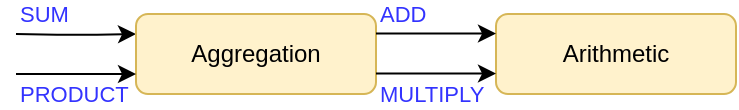 <mxfile version="13.1.1" type="device"><diagram id="xJSIGuNxlJO1YPHD9Vcm" name="Page-1"><mxGraphModel dx="569" dy="294" grid="1" gridSize="10" guides="1" tooltips="1" connect="1" arrows="1" fold="1" page="1" pageScale="1" pageWidth="1654" pageHeight="1169" math="0" shadow="0"><root><mxCell id="0"/><mxCell id="1" parent="0"/><mxCell id="zPIuAUTArbj21rFynpwa-110" value="SUM" style="edgeStyle=orthogonalEdgeStyle;rounded=1;orthogonalLoop=1;jettySize=auto;html=1;entryX=0;entryY=0.25;entryDx=0;entryDy=0;strokeColor=#000000;fontSize=11;fontColor=#3333FF;align=left;labelBackgroundColor=none;" parent="1" target="CUz4EFQkzz8mJNz02r49-1" edge="1"><mxGeometry x="-1" y="10" relative="1" as="geometry"><mxPoint x="100" y="170" as="sourcePoint"/><mxPoint as="offset"/><Array as="points"/></mxGeometry></mxCell><mxCell id="zPIuAUTArbj21rFynpwa-103" value="Arithmetic" style="rounded=1;whiteSpace=wrap;html=1;fillColor=#fff2cc;strokeColor=#d6b656;" parent="1" vertex="1"><mxGeometry x="340" y="160" width="120" height="40" as="geometry"/></mxCell><mxCell id="CUz4EFQkzz8mJNz02r49-1" value="&lt;div&gt;Aggregation&lt;br&gt;&lt;/div&gt;" style="rounded=1;whiteSpace=wrap;html=1;fillColor=#fff2cc;strokeColor=#d6b656;" parent="1" vertex="1"><mxGeometry x="160" y="160" width="120" height="40" as="geometry"/></mxCell><mxCell id="VLYOx-gIegAf6qO6PNyG-1" value="PRODUCT" style="edgeStyle=orthogonalEdgeStyle;rounded=1;orthogonalLoop=1;jettySize=auto;html=1;entryX=0;entryY=0.25;entryDx=0;entryDy=0;strokeColor=#000000;fontSize=11;fontColor=#3333FF;align=left;labelBackgroundColor=none;" edge="1" parent="1"><mxGeometry x="-1" y="-10" relative="1" as="geometry"><mxPoint x="100" y="190" as="sourcePoint"/><mxPoint as="offset"/><mxPoint x="160" y="190" as="targetPoint"/><Array as="points"/></mxGeometry></mxCell><mxCell id="VLYOx-gIegAf6qO6PNyG-2" value="ADD" style="edgeStyle=orthogonalEdgeStyle;rounded=1;orthogonalLoop=1;jettySize=auto;html=1;entryX=0;entryY=0.25;entryDx=0;entryDy=0;strokeColor=#000000;fontSize=11;fontColor=#3333FF;align=left;labelBackgroundColor=none;" edge="1" parent="1"><mxGeometry x="-1" y="10" relative="1" as="geometry"><mxPoint x="280" y="169.8" as="sourcePoint"/><mxPoint as="offset"/><mxPoint x="340" y="169.8" as="targetPoint"/><Array as="points"/></mxGeometry></mxCell><mxCell id="VLYOx-gIegAf6qO6PNyG-3" value="MULTIPLY" style="edgeStyle=orthogonalEdgeStyle;rounded=1;orthogonalLoop=1;jettySize=auto;html=1;entryX=0;entryY=0.25;entryDx=0;entryDy=0;strokeColor=#000000;fontSize=11;fontColor=#3333FF;align=left;labelBackgroundColor=none;" edge="1" parent="1"><mxGeometry x="-1" y="-10" relative="1" as="geometry"><mxPoint x="280" y="189.8" as="sourcePoint"/><mxPoint as="offset"/><mxPoint x="340" y="189.8" as="targetPoint"/><Array as="points"/></mxGeometry></mxCell></root></mxGraphModel></diagram></mxfile>